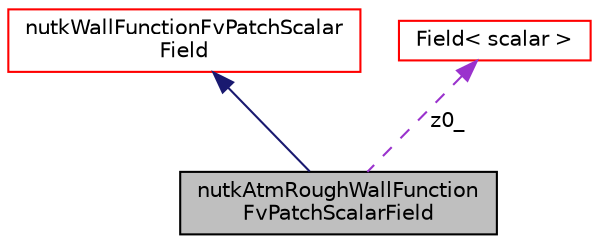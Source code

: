 digraph "nutkAtmRoughWallFunctionFvPatchScalarField"
{
  bgcolor="transparent";
  edge [fontname="Helvetica",fontsize="10",labelfontname="Helvetica",labelfontsize="10"];
  node [fontname="Helvetica",fontsize="10",shape=record];
  Node1 [label="nutkAtmRoughWallFunction\lFvPatchScalarField",height=0.2,width=0.4,color="black", fillcolor="grey75", style="filled", fontcolor="black"];
  Node2 -> Node1 [dir="back",color="midnightblue",fontsize="10",style="solid",fontname="Helvetica"];
  Node2 [label="nutkWallFunctionFvPatchScalar\lField",height=0.2,width=0.4,color="red",URL="$a01716.html",tooltip="This boundary condition provides a turbulent kinematic viscosity condition when using wall functions..."];
  Node3 -> Node1 [dir="back",color="darkorchid3",fontsize="10",style="dashed",label=" z0_" ,fontname="Helvetica"];
  Node3 [label="Field\< scalar \>",height=0.2,width=0.4,color="red",URL="$a00765.html"];
}

